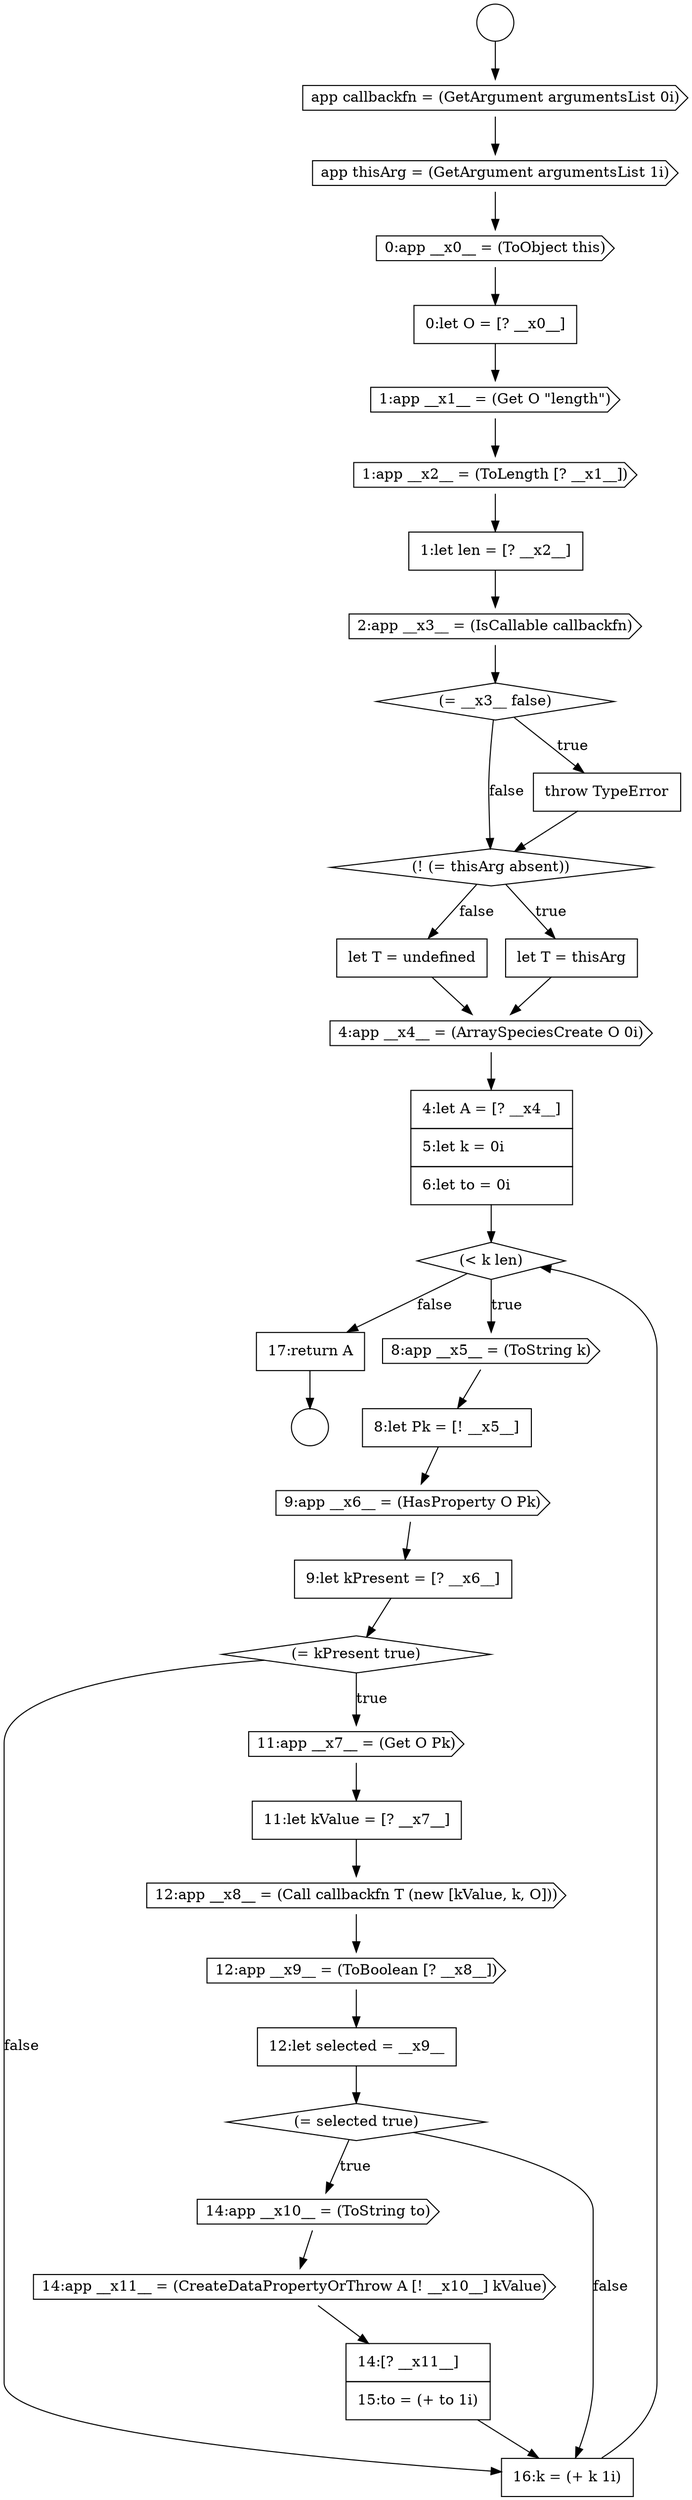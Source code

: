 digraph {
  node13955 [shape=circle label=" " color="black" fillcolor="white" style=filled]
  node13961 [shape=cds, label=<<font color="black">1:app __x2__ = (ToLength [? __x1__])</font>> color="black" fillcolor="white" style=filled]
  node13987 [shape=none, margin=0, label=<<font color="black">
    <table border="0" cellborder="1" cellspacing="0" cellpadding="10">
      <tr><td align="left">17:return A</td></tr>
    </table>
  </font>> color="black" fillcolor="white" style=filled]
  node13956 [shape=cds, label=<<font color="black">app callbackfn = (GetArgument argumentsList 0i)</font>> color="black" fillcolor="white" style=filled]
  node13971 [shape=diamond, label=<<font color="black">(&lt; k len)</font>> color="black" fillcolor="white" style=filled]
  node13976 [shape=diamond, label=<<font color="black">(= kPresent true)</font>> color="black" fillcolor="white" style=filled]
  node13981 [shape=none, margin=0, label=<<font color="black">
    <table border="0" cellborder="1" cellspacing="0" cellpadding="10">
      <tr><td align="left">12:let selected = __x9__</td></tr>
    </table>
  </font>> color="black" fillcolor="white" style=filled]
  node13964 [shape=diamond, label=<<font color="black">(= __x3__ false)</font>> color="black" fillcolor="white" style=filled]
  node13979 [shape=cds, label=<<font color="black">12:app __x8__ = (Call callbackfn T (new [kValue, k, O]))</font>> color="black" fillcolor="white" style=filled]
  node13968 [shape=none, margin=0, label=<<font color="black">
    <table border="0" cellborder="1" cellspacing="0" cellpadding="10">
      <tr><td align="left">let T = undefined</td></tr>
    </table>
  </font>> color="black" fillcolor="white" style=filled]
  node13980 [shape=cds, label=<<font color="black">12:app __x9__ = (ToBoolean [? __x8__])</font>> color="black" fillcolor="white" style=filled]
  node13963 [shape=cds, label=<<font color="black">2:app __x3__ = (IsCallable callbackfn)</font>> color="black" fillcolor="white" style=filled]
  node13985 [shape=none, margin=0, label=<<font color="black">
    <table border="0" cellborder="1" cellspacing="0" cellpadding="10">
      <tr><td align="left">14:[? __x11__]</td></tr>
      <tr><td align="left">15:to = (+ to 1i)</td></tr>
    </table>
  </font>> color="black" fillcolor="white" style=filled]
  node13967 [shape=none, margin=0, label=<<font color="black">
    <table border="0" cellborder="1" cellspacing="0" cellpadding="10">
      <tr><td align="left">let T = thisArg</td></tr>
    </table>
  </font>> color="black" fillcolor="white" style=filled]
  node13983 [shape=cds, label=<<font color="black">14:app __x10__ = (ToString to)</font>> color="black" fillcolor="white" style=filled]
  node13974 [shape=cds, label=<<font color="black">9:app __x6__ = (HasProperty O Pk)</font>> color="black" fillcolor="white" style=filled]
  node13954 [shape=circle label=" " color="black" fillcolor="white" style=filled]
  node13986 [shape=none, margin=0, label=<<font color="black">
    <table border="0" cellborder="1" cellspacing="0" cellpadding="10">
      <tr><td align="left">16:k = (+ k 1i)</td></tr>
    </table>
  </font>> color="black" fillcolor="white" style=filled]
  node13966 [shape=diamond, label=<<font color="black">(! (= thisArg absent))</font>> color="black" fillcolor="white" style=filled]
  node13977 [shape=cds, label=<<font color="black">11:app __x7__ = (Get O Pk)</font>> color="black" fillcolor="white" style=filled]
  node13962 [shape=none, margin=0, label=<<font color="black">
    <table border="0" cellborder="1" cellspacing="0" cellpadding="10">
      <tr><td align="left">1:let len = [? __x2__]</td></tr>
    </table>
  </font>> color="black" fillcolor="white" style=filled]
  node13982 [shape=diamond, label=<<font color="black">(= selected true)</font>> color="black" fillcolor="white" style=filled]
  node13960 [shape=cds, label=<<font color="black">1:app __x1__ = (Get O &quot;length&quot;)</font>> color="black" fillcolor="white" style=filled]
  node13975 [shape=none, margin=0, label=<<font color="black">
    <table border="0" cellborder="1" cellspacing="0" cellpadding="10">
      <tr><td align="left">9:let kPresent = [? __x6__]</td></tr>
    </table>
  </font>> color="black" fillcolor="white" style=filled]
  node13965 [shape=none, margin=0, label=<<font color="black">
    <table border="0" cellborder="1" cellspacing="0" cellpadding="10">
      <tr><td align="left">throw TypeError</td></tr>
    </table>
  </font>> color="black" fillcolor="white" style=filled]
  node13970 [shape=none, margin=0, label=<<font color="black">
    <table border="0" cellborder="1" cellspacing="0" cellpadding="10">
      <tr><td align="left">4:let A = [? __x4__]</td></tr>
      <tr><td align="left">5:let k = 0i</td></tr>
      <tr><td align="left">6:let to = 0i</td></tr>
    </table>
  </font>> color="black" fillcolor="white" style=filled]
  node13973 [shape=none, margin=0, label=<<font color="black">
    <table border="0" cellborder="1" cellspacing="0" cellpadding="10">
      <tr><td align="left">8:let Pk = [! __x5__]</td></tr>
    </table>
  </font>> color="black" fillcolor="white" style=filled]
  node13972 [shape=cds, label=<<font color="black">8:app __x5__ = (ToString k)</font>> color="black" fillcolor="white" style=filled]
  node13984 [shape=cds, label=<<font color="black">14:app __x11__ = (CreateDataPropertyOrThrow A [! __x10__] kValue)</font>> color="black" fillcolor="white" style=filled]
  node13958 [shape=cds, label=<<font color="black">0:app __x0__ = (ToObject this)</font>> color="black" fillcolor="white" style=filled]
  node13957 [shape=cds, label=<<font color="black">app thisArg = (GetArgument argumentsList 1i)</font>> color="black" fillcolor="white" style=filled]
  node13978 [shape=none, margin=0, label=<<font color="black">
    <table border="0" cellborder="1" cellspacing="0" cellpadding="10">
      <tr><td align="left">11:let kValue = [? __x7__]</td></tr>
    </table>
  </font>> color="black" fillcolor="white" style=filled]
  node13959 [shape=none, margin=0, label=<<font color="black">
    <table border="0" cellborder="1" cellspacing="0" cellpadding="10">
      <tr><td align="left">0:let O = [? __x0__]</td></tr>
    </table>
  </font>> color="black" fillcolor="white" style=filled]
  node13969 [shape=cds, label=<<font color="black">4:app __x4__ = (ArraySpeciesCreate O 0i)</font>> color="black" fillcolor="white" style=filled]
  node13981 -> node13982 [ color="black"]
  node13962 -> node13963 [ color="black"]
  node13958 -> node13959 [ color="black"]
  node13972 -> node13973 [ color="black"]
  node13965 -> node13966 [ color="black"]
  node13987 -> node13955 [ color="black"]
  node13967 -> node13969 [ color="black"]
  node13985 -> node13986 [ color="black"]
  node13980 -> node13981 [ color="black"]
  node13954 -> node13956 [ color="black"]
  node13984 -> node13985 [ color="black"]
  node13982 -> node13983 [label=<<font color="black">true</font>> color="black"]
  node13982 -> node13986 [label=<<font color="black">false</font>> color="black"]
  node13973 -> node13974 [ color="black"]
  node13957 -> node13958 [ color="black"]
  node13975 -> node13976 [ color="black"]
  node13966 -> node13967 [label=<<font color="black">true</font>> color="black"]
  node13966 -> node13968 [label=<<font color="black">false</font>> color="black"]
  node13964 -> node13965 [label=<<font color="black">true</font>> color="black"]
  node13964 -> node13966 [label=<<font color="black">false</font>> color="black"]
  node13983 -> node13984 [ color="black"]
  node13986 -> node13971 [ color="black"]
  node13963 -> node13964 [ color="black"]
  node13977 -> node13978 [ color="black"]
  node13959 -> node13960 [ color="black"]
  node13978 -> node13979 [ color="black"]
  node13976 -> node13977 [label=<<font color="black">true</font>> color="black"]
  node13976 -> node13986 [label=<<font color="black">false</font>> color="black"]
  node13971 -> node13972 [label=<<font color="black">true</font>> color="black"]
  node13971 -> node13987 [label=<<font color="black">false</font>> color="black"]
  node13968 -> node13969 [ color="black"]
  node13956 -> node13957 [ color="black"]
  node13969 -> node13970 [ color="black"]
  node13961 -> node13962 [ color="black"]
  node13970 -> node13971 [ color="black"]
  node13979 -> node13980 [ color="black"]
  node13974 -> node13975 [ color="black"]
  node13960 -> node13961 [ color="black"]
}
